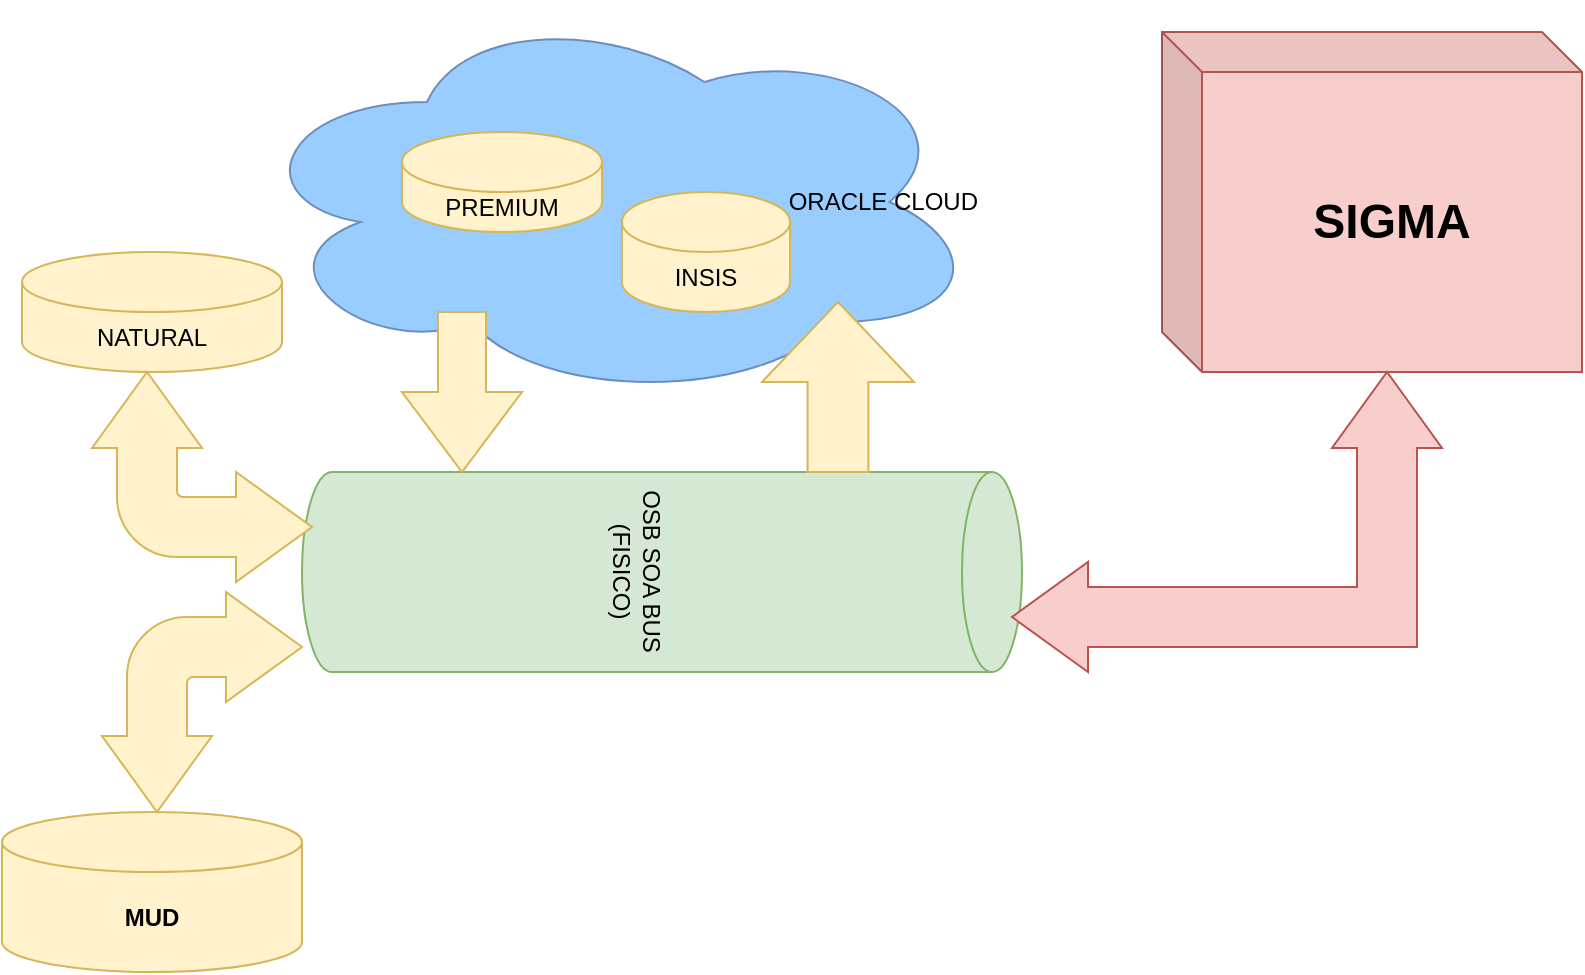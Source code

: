 <mxfile version="13.7.3" type="github">
  <diagram id="Xf1krp--SoIZXwKtG77f" name="Page-1">
    <mxGraphModel dx="1019" dy="1699" grid="0" gridSize="10" guides="1" tooltips="1" connect="1" arrows="1" fold="1" page="1" pageScale="1" pageWidth="827" pageHeight="1169" math="0" shadow="0">
      <root>
        <mxCell id="0" />
        <mxCell id="1" parent="0" />
        <mxCell id="apDJ_KpteNmNt5EzHD-o-2" value="NATURAL" style="shape=cylinder3;whiteSpace=wrap;html=1;boundedLbl=1;backgroundOutline=1;size=15;fillColor=#fff2cc;strokeColor=#d6b656;" parent="1" vertex="1">
          <mxGeometry x="30" y="120" width="130" height="60" as="geometry" />
        </mxCell>
        <mxCell id="apDJ_KpteNmNt5EzHD-o-4" value="ORACLE CLOUD" style="ellipse;shape=cloud;whiteSpace=wrap;html=1;align=right;strokeColor=#6c8ebf;fillColor=#99CCFF;" parent="1" vertex="1">
          <mxGeometry x="140" y="-5" width="370" height="200" as="geometry" />
        </mxCell>
        <mxCell id="apDJ_KpteNmNt5EzHD-o-5" value="PREMIUM" style="shape=cylinder3;whiteSpace=wrap;html=1;boundedLbl=1;backgroundOutline=1;size=15;fillColor=#fff2cc;strokeColor=#d6b656;" parent="1" vertex="1">
          <mxGeometry x="220" y="60" width="100" height="50" as="geometry" />
        </mxCell>
        <mxCell id="apDJ_KpteNmNt5EzHD-o-6" value="INSIS" style="shape=cylinder3;whiteSpace=wrap;html=1;boundedLbl=1;backgroundOutline=1;size=15;fillColor=#fff2cc;strokeColor=#d6b656;" parent="1" vertex="1">
          <mxGeometry x="330" y="90" width="84" height="60" as="geometry" />
        </mxCell>
        <mxCell id="apDJ_KpteNmNt5EzHD-o-8" value="OSB SOA BUS (FISICO)" style="shape=cylinder3;whiteSpace=wrap;html=1;boundedLbl=1;backgroundOutline=1;size=15;rotation=90;fillColor=#d5e8d4;strokeColor=#82b366;" parent="1" vertex="1">
          <mxGeometry x="300" y="100" width="100" height="360" as="geometry" />
        </mxCell>
        <mxCell id="apDJ_KpteNmNt5EzHD-o-9" value="&lt;b&gt;&lt;font style=&quot;font-size: 24px&quot;&gt;SIGMA&lt;/font&gt;&lt;/b&gt;" style="shape=cube;whiteSpace=wrap;html=1;boundedLbl=1;backgroundOutline=1;darkOpacity=0.05;darkOpacity2=0.1;fillColor=#f8cecc;strokeColor=#b85450;" parent="1" vertex="1">
          <mxGeometry x="600" y="10" width="210" height="170" as="geometry" />
        </mxCell>
        <mxCell id="apDJ_KpteNmNt5EzHD-o-14" value="" style="html=1;shadow=0;dashed=0;align=center;verticalAlign=middle;shape=mxgraph.arrows2.arrow;dy=0.6;dx=40;direction=south;notch=0;fillColor=#fff2cc;strokeColor=#d6b656;" parent="1" vertex="1">
          <mxGeometry x="220" y="150" width="60" height="80" as="geometry" />
        </mxCell>
        <mxCell id="apDJ_KpteNmNt5EzHD-o-17" value="" style="html=1;shadow=0;dashed=0;align=center;verticalAlign=middle;shape=mxgraph.arrows2.arrow;dy=0.6;dx=40;direction=north;notch=0;fillColor=#fff2cc;strokeColor=#d6b656;" parent="1" vertex="1">
          <mxGeometry x="400" y="145" width="76" height="85" as="geometry" />
        </mxCell>
        <mxCell id="apDJ_KpteNmNt5EzHD-o-18" value="" style="html=1;shadow=0;dashed=0;align=center;verticalAlign=middle;shape=mxgraph.arrows2.bendDoubleArrow;dy=15;dx=38;arrowHead=55;rounded=0;rotation=-180;fillColor=#f8cecc;strokeColor=#b85450;" parent="1" vertex="1">
          <mxGeometry x="525" y="180" width="215" height="150" as="geometry" />
        </mxCell>
        <mxCell id="apDJ_KpteNmNt5EzHD-o-19" value="&lt;b&gt;MUD&lt;/b&gt;" style="shape=cylinder3;whiteSpace=wrap;html=1;boundedLbl=1;backgroundOutline=1;size=15;fillColor=#fff2cc;strokeColor=#d6b656;" parent="1" vertex="1">
          <mxGeometry x="20" y="400" width="150" height="80" as="geometry" />
        </mxCell>
        <mxCell id="apDJ_KpteNmNt5EzHD-o-20" value="" style="html=1;shadow=0;dashed=0;align=center;verticalAlign=middle;shape=mxgraph.arrows2.bendDoubleArrow;dy=15;dx=38;arrowHead=55;rounded=1;rotation=0;fillColor=#fff2cc;strokeColor=#d6b656;" parent="1" vertex="1">
          <mxGeometry x="70" y="290" width="100" height="110" as="geometry" />
        </mxCell>
        <mxCell id="_YbqaT_sTrwTwD5UA2Rh-1" value="" style="html=1;shadow=0;dashed=0;align=center;verticalAlign=middle;shape=mxgraph.arrows2.bendDoubleArrow;dy=15;dx=38;arrowHead=55;rounded=1;rotation=-90;fillColor=#fff2cc;strokeColor=#d6b656;" vertex="1" parent="1">
          <mxGeometry x="67.5" y="177.5" width="105" height="110" as="geometry" />
        </mxCell>
      </root>
    </mxGraphModel>
  </diagram>
</mxfile>
